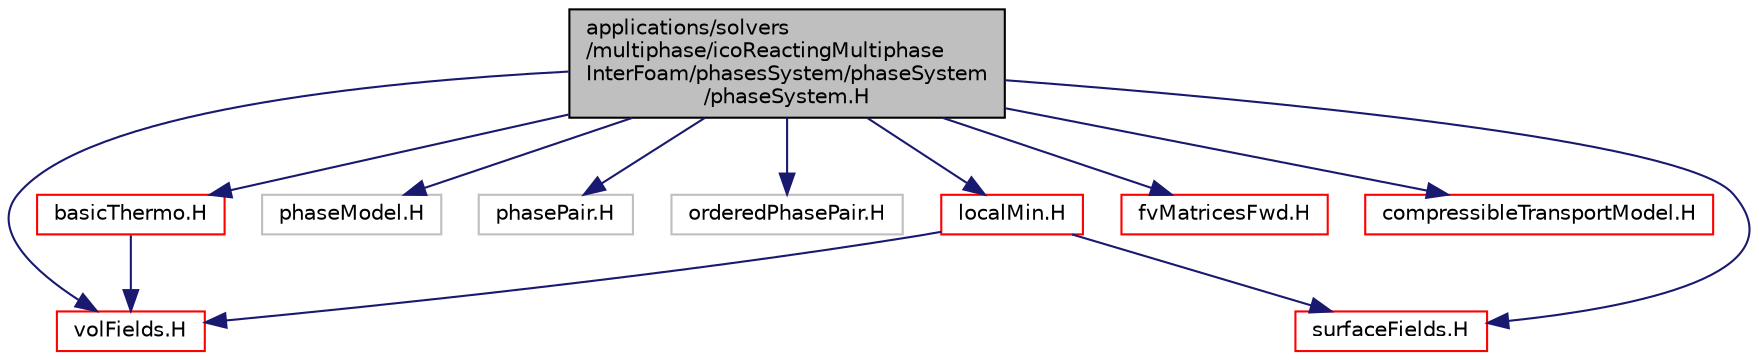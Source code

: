 digraph "applications/solvers/multiphase/icoReactingMultiphaseInterFoam/phasesSystem/phaseSystem/phaseSystem.H"
{
  bgcolor="transparent";
  edge [fontname="Helvetica",fontsize="10",labelfontname="Helvetica",labelfontsize="10"];
  node [fontname="Helvetica",fontsize="10",shape=record];
  Node1 [label="applications/solvers\l/multiphase/icoReactingMultiphase\lInterFoam/phasesSystem/phaseSystem\l/phaseSystem.H",height=0.2,width=0.4,color="black", fillcolor="grey75", style="filled" fontcolor="black"];
  Node1 -> Node2 [color="midnightblue",fontsize="10",style="solid",fontname="Helvetica"];
  Node2 [label="basicThermo.H",height=0.2,width=0.4,color="red",URL="$basicThermo_8H.html"];
  Node2 -> Node3 [color="midnightblue",fontsize="10",style="solid",fontname="Helvetica"];
  Node3 [label="volFields.H",height=0.2,width=0.4,color="red",URL="$volFields_8H.html"];
  Node1 -> Node4 [color="midnightblue",fontsize="10",style="solid",fontname="Helvetica"];
  Node4 [label="phaseModel.H",height=0.2,width=0.4,color="grey75"];
  Node1 -> Node5 [color="midnightblue",fontsize="10",style="solid",fontname="Helvetica"];
  Node5 [label="phasePair.H",height=0.2,width=0.4,color="grey75"];
  Node1 -> Node6 [color="midnightblue",fontsize="10",style="solid",fontname="Helvetica"];
  Node6 [label="orderedPhasePair.H",height=0.2,width=0.4,color="grey75"];
  Node1 -> Node3 [color="midnightblue",fontsize="10",style="solid",fontname="Helvetica"];
  Node1 -> Node7 [color="midnightblue",fontsize="10",style="solid",fontname="Helvetica"];
  Node7 [label="surfaceFields.H",height=0.2,width=0.4,color="red",URL="$surfaceFields_8H.html",tooltip="Foam::surfaceFields. "];
  Node1 -> Node8 [color="midnightblue",fontsize="10",style="solid",fontname="Helvetica"];
  Node8 [label="fvMatricesFwd.H",height=0.2,width=0.4,color="red",URL="$fvMatricesFwd_8H.html",tooltip="Forward declarations of fvMatrix specializations. "];
  Node1 -> Node9 [color="midnightblue",fontsize="10",style="solid",fontname="Helvetica"];
  Node9 [label="compressibleTransportModel.H",height=0.2,width=0.4,color="red",URL="$compressibleTransportModel_8H.html"];
  Node1 -> Node10 [color="midnightblue",fontsize="10",style="solid",fontname="Helvetica"];
  Node10 [label="localMin.H",height=0.2,width=0.4,color="red",URL="$localMin_8H.html"];
  Node10 -> Node3 [color="midnightblue",fontsize="10",style="solid",fontname="Helvetica"];
  Node10 -> Node7 [color="midnightblue",fontsize="10",style="solid",fontname="Helvetica"];
}
